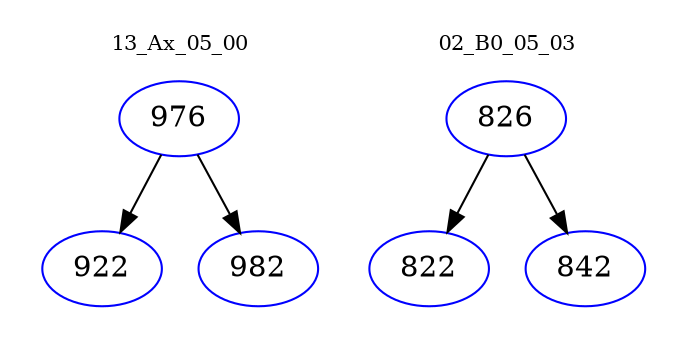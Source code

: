 digraph{
subgraph cluster_0 {
color = white
label = "13_Ax_05_00";
fontsize=10;
T0_976 [label="976", color="blue"]
T0_976 -> T0_922 [color="black"]
T0_922 [label="922", color="blue"]
T0_976 -> T0_982 [color="black"]
T0_982 [label="982", color="blue"]
}
subgraph cluster_1 {
color = white
label = "02_B0_05_03";
fontsize=10;
T1_826 [label="826", color="blue"]
T1_826 -> T1_822 [color="black"]
T1_822 [label="822", color="blue"]
T1_826 -> T1_842 [color="black"]
T1_842 [label="842", color="blue"]
}
}
